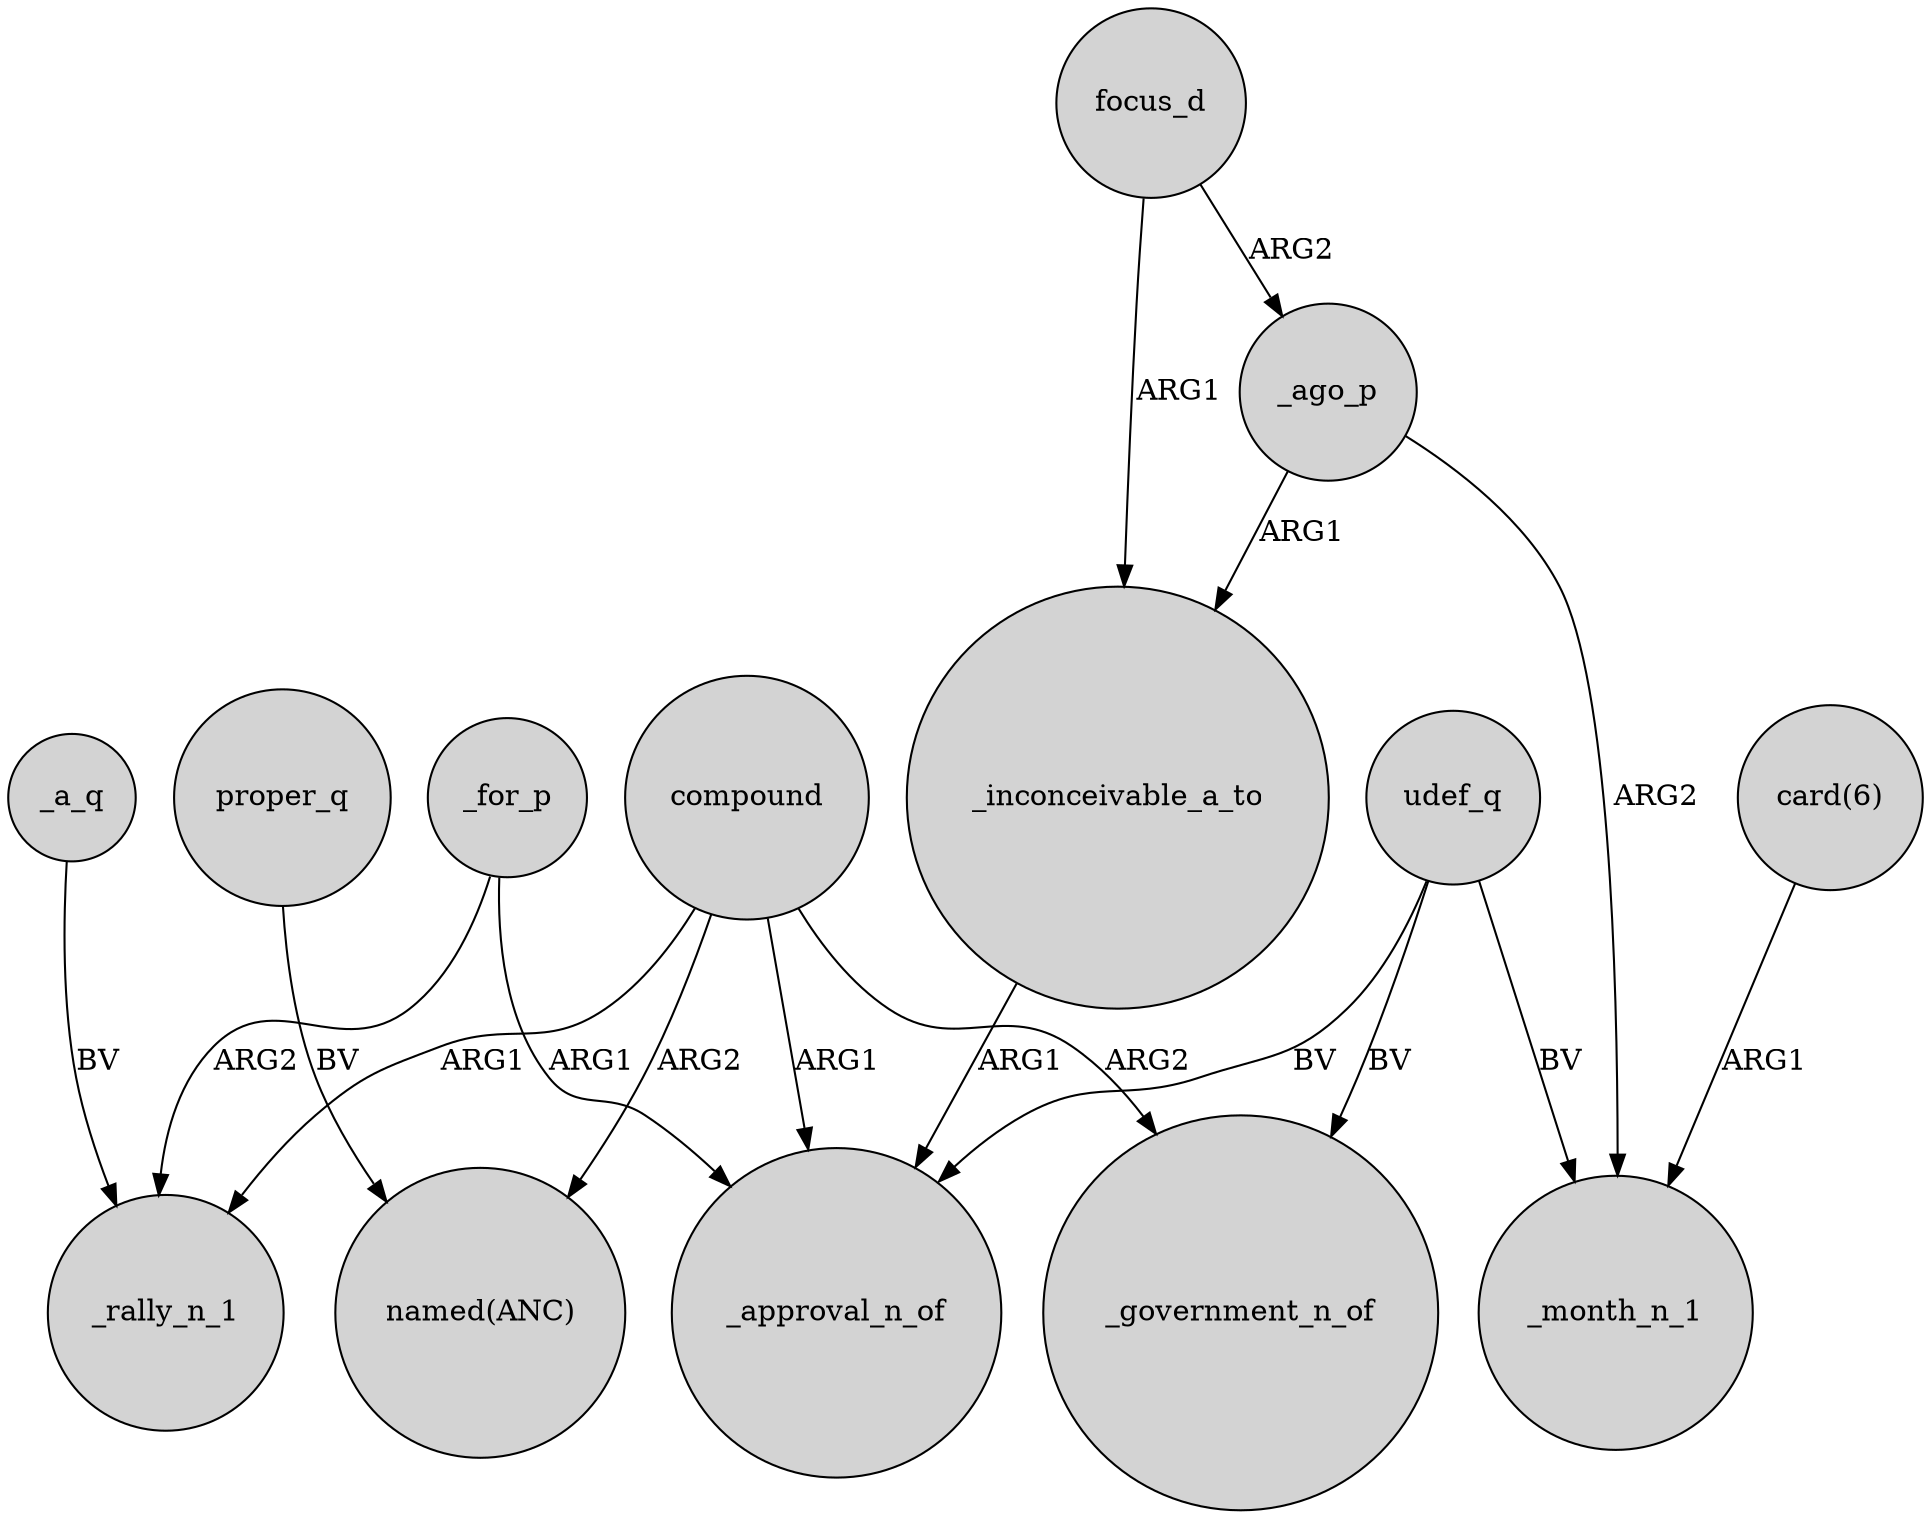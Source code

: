 digraph {
	node [shape=circle style=filled]
	_a_q -> _rally_n_1 [label=BV]
	proper_q -> "named(ANC)" [label=BV]
	compound -> _rally_n_1 [label=ARG1]
	_for_p -> _approval_n_of [label=ARG1]
	focus_d -> _ago_p [label=ARG2]
	compound -> _approval_n_of [label=ARG1]
	"card(6)" -> _month_n_1 [label=ARG1]
	udef_q -> _approval_n_of [label=BV]
	udef_q -> _month_n_1 [label=BV]
	_inconceivable_a_to -> _approval_n_of [label=ARG1]
	compound -> _government_n_of [label=ARG2]
	focus_d -> _inconceivable_a_to [label=ARG1]
	_ago_p -> _month_n_1 [label=ARG2]
	udef_q -> _government_n_of [label=BV]
	compound -> "named(ANC)" [label=ARG2]
	_for_p -> _rally_n_1 [label=ARG2]
	_ago_p -> _inconceivable_a_to [label=ARG1]
}
